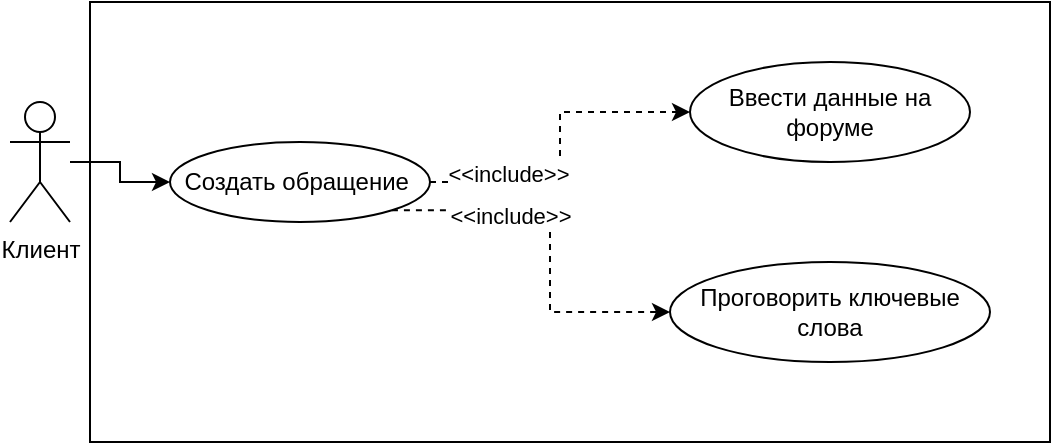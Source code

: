 <mxfile version="14.1.9" type="github" pages="5">
  <diagram id="HkhKTyQGsAA3Zcqfqv5n" name="Страница 1">
    <mxGraphModel dx="946" dy="645" grid="1" gridSize="10" guides="1" tooltips="1" connect="1" arrows="1" fold="1" page="1" pageScale="1" pageWidth="827" pageHeight="1169" math="0" shadow="0">
      <root>
        <mxCell id="0" />
        <mxCell id="1" parent="0" />
        <mxCell id="OR5a6WHwXuoUO3x659MV-1" value="" style="rounded=0;whiteSpace=wrap;html=1;" vertex="1" parent="1">
          <mxGeometry x="80" y="30" width="480" height="220" as="geometry" />
        </mxCell>
        <mxCell id="PxBFHjY-OFEHClyVO2kk-6" value="" style="edgeStyle=orthogonalEdgeStyle;rounded=0;orthogonalLoop=1;jettySize=auto;html=1;" edge="1" parent="1" source="PxBFHjY-OFEHClyVO2kk-1" target="PxBFHjY-OFEHClyVO2kk-2">
          <mxGeometry relative="1" as="geometry" />
        </mxCell>
        <mxCell id="PxBFHjY-OFEHClyVO2kk-1" value="Клиент" style="shape=umlActor;verticalLabelPosition=bottom;verticalAlign=top;html=1;outlineConnect=0;" vertex="1" parent="1">
          <mxGeometry x="40" y="80" width="30" height="60" as="geometry" />
        </mxCell>
        <mxCell id="PxBFHjY-OFEHClyVO2kk-7" value="" style="edgeStyle=orthogonalEdgeStyle;rounded=0;orthogonalLoop=1;jettySize=auto;html=1;dashed=1;" edge="1" parent="1" source="PxBFHjY-OFEHClyVO2kk-2" target="PxBFHjY-OFEHClyVO2kk-3">
          <mxGeometry relative="1" as="geometry" />
        </mxCell>
        <mxCell id="PxBFHjY-OFEHClyVO2kk-10" value="&amp;lt;&amp;lt;include&amp;gt;&amp;gt;" style="edgeLabel;html=1;align=center;verticalAlign=middle;resizable=0;points=[];" vertex="1" connectable="0" parent="PxBFHjY-OFEHClyVO2kk-7">
          <mxGeometry x="-0.531" y="4" relative="1" as="geometry">
            <mxPoint as="offset" />
          </mxGeometry>
        </mxCell>
        <mxCell id="PxBFHjY-OFEHClyVO2kk-8" style="edgeStyle=orthogonalEdgeStyle;rounded=0;orthogonalLoop=1;jettySize=auto;html=1;exitX=1;exitY=1;exitDx=0;exitDy=0;entryX=0;entryY=0.5;entryDx=0;entryDy=0;dashed=1;" edge="1" parent="1" source="PxBFHjY-OFEHClyVO2kk-2" target="PxBFHjY-OFEHClyVO2kk-4">
          <mxGeometry relative="1" as="geometry" />
        </mxCell>
        <mxCell id="PxBFHjY-OFEHClyVO2kk-9" value="&amp;lt;&amp;lt;include&amp;gt;&amp;gt;" style="edgeLabel;html=1;align=center;verticalAlign=middle;resizable=0;points=[];" vertex="1" connectable="0" parent="PxBFHjY-OFEHClyVO2kk-8">
          <mxGeometry x="-0.378" y="-3" relative="1" as="geometry">
            <mxPoint as="offset" />
          </mxGeometry>
        </mxCell>
        <mxCell id="PxBFHjY-OFEHClyVO2kk-2" value="Создать обращение&amp;nbsp;" style="ellipse;whiteSpace=wrap;html=1;" vertex="1" parent="1">
          <mxGeometry x="120" y="100" width="130" height="40" as="geometry" />
        </mxCell>
        <mxCell id="PxBFHjY-OFEHClyVO2kk-3" value="Ввести данные на форуме" style="ellipse;whiteSpace=wrap;html=1;" vertex="1" parent="1">
          <mxGeometry x="380" y="60" width="140" height="50" as="geometry" />
        </mxCell>
        <mxCell id="PxBFHjY-OFEHClyVO2kk-4" value="Проговорить ключевые слова" style="ellipse;whiteSpace=wrap;html=1;" vertex="1" parent="1">
          <mxGeometry x="370" y="160" width="160" height="50" as="geometry" />
        </mxCell>
      </root>
    </mxGraphModel>
  </diagram>
  <diagram id="sA_Wwr3Xqc-P4fK8aX5z" name="Страница 2">
    <mxGraphModel dx="946" dy="645" grid="1" gridSize="10" guides="1" tooltips="1" connect="1" arrows="1" fold="1" page="1" pageScale="1" pageWidth="827" pageHeight="1169" math="0" shadow="0">
      <root>
        <mxCell id="tqkzhXZoFvxtZNNO5ulY-0" />
        <mxCell id="tqkzhXZoFvxtZNNO5ulY-1" parent="tqkzhXZoFvxtZNNO5ulY-0" />
        <mxCell id="7jVLW3WLk7CrNPGDZKfb-19" value="" style="whiteSpace=wrap;html=1;aspect=fixed;" vertex="1" parent="tqkzhXZoFvxtZNNO5ulY-1">
          <mxGeometry x="160" y="110" width="390" height="390" as="geometry" />
        </mxCell>
        <mxCell id="7jVLW3WLk7CrNPGDZKfb-4" value="" style="edgeStyle=orthogonalEdgeStyle;rounded=0;orthogonalLoop=1;jettySize=auto;html=1;" edge="1" parent="tqkzhXZoFvxtZNNO5ulY-1" source="tqkzhXZoFvxtZNNO5ulY-2" target="7jVLW3WLk7CrNPGDZKfb-2">
          <mxGeometry relative="1" as="geometry" />
        </mxCell>
        <mxCell id="7jVLW3WLk7CrNPGDZKfb-15" style="edgeStyle=orthogonalEdgeStyle;rounded=0;orthogonalLoop=1;jettySize=auto;html=1;exitX=1;exitY=1;exitDx=0;exitDy=0;exitPerimeter=0;entryX=0;entryY=0.5;entryDx=0;entryDy=0;" edge="1" parent="tqkzhXZoFvxtZNNO5ulY-1" source="tqkzhXZoFvxtZNNO5ulY-2" target="7jVLW3WLk7CrNPGDZKfb-12">
          <mxGeometry relative="1" as="geometry" />
        </mxCell>
        <mxCell id="7jVLW3WLk7CrNPGDZKfb-18" style="edgeStyle=orthogonalEdgeStyle;rounded=0;orthogonalLoop=1;jettySize=auto;html=1;exitX=1;exitY=1;exitDx=0;exitDy=0;exitPerimeter=0;entryX=0;entryY=0.5;entryDx=0;entryDy=0;" edge="1" parent="tqkzhXZoFvxtZNNO5ulY-1" source="tqkzhXZoFvxtZNNO5ulY-2" target="7jVLW3WLk7CrNPGDZKfb-17">
          <mxGeometry relative="1" as="geometry" />
        </mxCell>
        <mxCell id="tqkzhXZoFvxtZNNO5ulY-2" value="ИИ" style="shape=umlActor;verticalLabelPosition=bottom;verticalAlign=top;html=1;outlineConnect=0;" vertex="1" parent="tqkzhXZoFvxtZNNO5ulY-1">
          <mxGeometry x="110" y="180" width="30" height="60" as="geometry" />
        </mxCell>
        <mxCell id="7jVLW3WLk7CrNPGDZKfb-0" value="Анализ введенных данных" style="ellipse;whiteSpace=wrap;html=1;" vertex="1" parent="tqkzhXZoFvxtZNNO5ulY-1">
          <mxGeometry x="380" y="130" width="120" height="70" as="geometry" />
        </mxCell>
        <mxCell id="7jVLW3WLk7CrNPGDZKfb-1" value="Анализ сказанных данных" style="ellipse;whiteSpace=wrap;html=1;" vertex="1" parent="tqkzhXZoFvxtZNNO5ulY-1">
          <mxGeometry x="380" y="230" width="120" height="80" as="geometry" />
        </mxCell>
        <mxCell id="7jVLW3WLk7CrNPGDZKfb-8" style="edgeStyle=orthogonalEdgeStyle;rounded=0;orthogonalLoop=1;jettySize=auto;html=1;exitX=1;exitY=1;exitDx=0;exitDy=0;dashed=1;" edge="1" parent="tqkzhXZoFvxtZNNO5ulY-1" source="7jVLW3WLk7CrNPGDZKfb-2" target="7jVLW3WLk7CrNPGDZKfb-1">
          <mxGeometry relative="1" as="geometry" />
        </mxCell>
        <mxCell id="7jVLW3WLk7CrNPGDZKfb-11" value="&amp;lt;&amp;lt;include&amp;gt;&amp;gt;" style="edgeLabel;html=1;align=center;verticalAlign=middle;resizable=0;points=[];" vertex="1" connectable="0" parent="7jVLW3WLk7CrNPGDZKfb-8">
          <mxGeometry x="-0.379" y="1" relative="1" as="geometry">
            <mxPoint as="offset" />
          </mxGeometry>
        </mxCell>
        <mxCell id="7jVLW3WLk7CrNPGDZKfb-9" style="edgeStyle=orthogonalEdgeStyle;rounded=0;orthogonalLoop=1;jettySize=auto;html=1;exitX=1;exitY=0;exitDx=0;exitDy=0;entryX=0;entryY=0.5;entryDx=0;entryDy=0;dashed=1;" edge="1" parent="tqkzhXZoFvxtZNNO5ulY-1" source="7jVLW3WLk7CrNPGDZKfb-2" target="7jVLW3WLk7CrNPGDZKfb-0">
          <mxGeometry relative="1" as="geometry" />
        </mxCell>
        <mxCell id="7jVLW3WLk7CrNPGDZKfb-10" value="&amp;lt;&amp;lt;include&amp;gt;&amp;gt;" style="edgeLabel;html=1;align=center;verticalAlign=middle;resizable=0;points=[];" vertex="1" connectable="0" parent="7jVLW3WLk7CrNPGDZKfb-9">
          <mxGeometry x="-0.264" y="-1" relative="1" as="geometry">
            <mxPoint as="offset" />
          </mxGeometry>
        </mxCell>
        <mxCell id="7jVLW3WLk7CrNPGDZKfb-2" value="Выявление проблемы&amp;nbsp;" style="ellipse;whiteSpace=wrap;html=1;" vertex="1" parent="tqkzhXZoFvxtZNNO5ulY-1">
          <mxGeometry x="180" y="185" width="110" height="50" as="geometry" />
        </mxCell>
        <mxCell id="7jVLW3WLk7CrNPGDZKfb-12" value="Переадресация на соответствующего специалиста" style="ellipse;whiteSpace=wrap;html=1;" vertex="1" parent="tqkzhXZoFvxtZNNO5ulY-1">
          <mxGeometry x="230" y="310" width="140" height="80" as="geometry" />
        </mxCell>
        <mxCell id="7jVLW3WLk7CrNPGDZKfb-17" value="Изменение статуса заявки" style="ellipse;whiteSpace=wrap;html=1;" vertex="1" parent="tqkzhXZoFvxtZNNO5ulY-1">
          <mxGeometry x="230" y="410" width="150" height="80" as="geometry" />
        </mxCell>
      </root>
    </mxGraphModel>
  </diagram>
  <diagram id="wdok5y2pMmLwObdvubXU" name="Страница 3">
    <mxGraphModel dx="946" dy="645" grid="1" gridSize="10" guides="1" tooltips="1" connect="1" arrows="1" fold="1" page="1" pageScale="1" pageWidth="827" pageHeight="1169" math="0" shadow="0">
      <root>
        <mxCell id="jVjbQvehcDowfjHLT7r4-0" />
        <mxCell id="jVjbQvehcDowfjHLT7r4-1" parent="jVjbQvehcDowfjHLT7r4-0" />
        <mxCell id="jVjbQvehcDowfjHLT7r4-16" value="" style="rounded=0;whiteSpace=wrap;html=1;dashed=1;" vertex="1" parent="jVjbQvehcDowfjHLT7r4-1">
          <mxGeometry x="170" y="70" width="490" height="390" as="geometry" />
        </mxCell>
        <mxCell id="jVjbQvehcDowfjHLT7r4-12" style="edgeStyle=orthogonalEdgeStyle;rounded=0;orthogonalLoop=1;jettySize=auto;html=1;exitX=1;exitY=0.333;exitDx=0;exitDy=0;exitPerimeter=0;entryX=0;entryY=0.5;entryDx=0;entryDy=0;" edge="1" parent="jVjbQvehcDowfjHLT7r4-1" source="jVjbQvehcDowfjHLT7r4-2" target="jVjbQvehcDowfjHLT7r4-3">
          <mxGeometry relative="1" as="geometry" />
        </mxCell>
        <mxCell id="jVjbQvehcDowfjHLT7r4-13" style="edgeStyle=orthogonalEdgeStyle;rounded=0;orthogonalLoop=1;jettySize=auto;html=1;exitX=1;exitY=0.333;exitDx=0;exitDy=0;exitPerimeter=0;entryX=0;entryY=0.5;entryDx=0;entryDy=0;" edge="1" parent="jVjbQvehcDowfjHLT7r4-1" source="jVjbQvehcDowfjHLT7r4-2" target="jVjbQvehcDowfjHLT7r4-5">
          <mxGeometry relative="1" as="geometry" />
        </mxCell>
        <mxCell id="jVjbQvehcDowfjHLT7r4-14" style="edgeStyle=orthogonalEdgeStyle;rounded=0;orthogonalLoop=1;jettySize=auto;html=1;exitX=0.5;exitY=0.5;exitDx=0;exitDy=0;exitPerimeter=0;entryX=0;entryY=0.5;entryDx=0;entryDy=0;" edge="1" parent="jVjbQvehcDowfjHLT7r4-1" source="jVjbQvehcDowfjHLT7r4-2" target="jVjbQvehcDowfjHLT7r4-4">
          <mxGeometry relative="1" as="geometry" />
        </mxCell>
        <mxCell id="jVjbQvehcDowfjHLT7r4-15" style="edgeStyle=orthogonalEdgeStyle;rounded=0;orthogonalLoop=1;jettySize=auto;html=1;exitX=0.5;exitY=0.5;exitDx=0;exitDy=0;exitPerimeter=0;entryX=0;entryY=0.5;entryDx=0;entryDy=0;" edge="1" parent="jVjbQvehcDowfjHLT7r4-1" source="jVjbQvehcDowfjHLT7r4-2" target="jVjbQvehcDowfjHLT7r4-7">
          <mxGeometry relative="1" as="geometry" />
        </mxCell>
        <mxCell id="jVjbQvehcDowfjHLT7r4-2" value="Консультант" style="shape=umlActor;verticalLabelPosition=bottom;verticalAlign=top;html=1;outlineConnect=0;" vertex="1" parent="jVjbQvehcDowfjHLT7r4-1">
          <mxGeometry x="120" y="160" width="30" height="60" as="geometry" />
        </mxCell>
        <mxCell id="jVjbQvehcDowfjHLT7r4-9" style="edgeStyle=orthogonalEdgeStyle;rounded=0;orthogonalLoop=1;jettySize=auto;html=1;exitX=1;exitY=0.5;exitDx=0;exitDy=0;dashed=1;" edge="1" parent="jVjbQvehcDowfjHLT7r4-1" source="jVjbQvehcDowfjHLT7r4-3" target="jVjbQvehcDowfjHLT7r4-8">
          <mxGeometry relative="1" as="geometry" />
        </mxCell>
        <mxCell id="jVjbQvehcDowfjHLT7r4-10" value="&amp;lt;&amp;lt;include&amp;gt;&amp;gt;" style="edgeLabel;html=1;align=center;verticalAlign=middle;resizable=0;points=[];" vertex="1" connectable="0" parent="jVjbQvehcDowfjHLT7r4-9">
          <mxGeometry x="-0.246" relative="1" as="geometry">
            <mxPoint as="offset" />
          </mxGeometry>
        </mxCell>
        <mxCell id="jVjbQvehcDowfjHLT7r4-3" value="Выявление вариантов решения проблемы" style="ellipse;whiteSpace=wrap;html=1;" vertex="1" parent="jVjbQvehcDowfjHLT7r4-1">
          <mxGeometry x="220" y="90" width="150" height="80" as="geometry" />
        </mxCell>
        <mxCell id="mdIfNqkQIbJqTUuoS9ew-5" value="&amp;lt;&amp;lt;include&amp;gt;&amp;gt;" style="edgeStyle=orthogonalEdgeStyle;rounded=0;orthogonalLoop=1;jettySize=auto;html=1;exitX=1;exitY=0.5;exitDx=0;exitDy=0;entryX=0;entryY=0.5;entryDx=0;entryDy=0;dashed=1;" edge="1" parent="jVjbQvehcDowfjHLT7r4-1" source="jVjbQvehcDowfjHLT7r4-4" target="mdIfNqkQIbJqTUuoS9ew-0">
          <mxGeometry relative="1" as="geometry" />
        </mxCell>
        <mxCell id="jVjbQvehcDowfjHLT7r4-4" value="Создание заявки на доработку" style="ellipse;whiteSpace=wrap;html=1;" vertex="1" parent="jVjbQvehcDowfjHLT7r4-1">
          <mxGeometry x="225" y="280" width="140" height="70" as="geometry" />
        </mxCell>
        <mxCell id="jVjbQvehcDowfjHLT7r4-11" value="&amp;lt;&amp;lt;include&amp;gt;&amp;gt;" style="edgeStyle=orthogonalEdgeStyle;rounded=0;orthogonalLoop=1;jettySize=auto;html=1;exitX=1;exitY=0.5;exitDx=0;exitDy=0;dashed=1;" edge="1" parent="jVjbQvehcDowfjHLT7r4-1" source="jVjbQvehcDowfjHLT7r4-5" target="jVjbQvehcDowfjHLT7r4-6">
          <mxGeometry relative="1" as="geometry" />
        </mxCell>
        <mxCell id="jVjbQvehcDowfjHLT7r4-5" value="Решение проблемы" style="ellipse;whiteSpace=wrap;html=1;" vertex="1" parent="jVjbQvehcDowfjHLT7r4-1">
          <mxGeometry x="235" y="200" width="120" height="50" as="geometry" />
        </mxCell>
        <mxCell id="mdIfNqkQIbJqTUuoS9ew-3" value="&amp;lt;&amp;lt;include&amp;gt;&amp;gt;" style="edgeStyle=orthogonalEdgeStyle;rounded=0;orthogonalLoop=1;jettySize=auto;html=1;exitX=0.5;exitY=1;exitDx=0;exitDy=0;entryX=0.5;entryY=0;entryDx=0;entryDy=0;dashed=1;" edge="1" parent="jVjbQvehcDowfjHLT7r4-1" source="jVjbQvehcDowfjHLT7r4-6" target="mdIfNqkQIbJqTUuoS9ew-1">
          <mxGeometry relative="1" as="geometry" />
        </mxCell>
        <mxCell id="jVjbQvehcDowfjHLT7r4-6" value="Закрытие заявки" style="ellipse;whiteSpace=wrap;html=1;" vertex="1" parent="jVjbQvehcDowfjHLT7r4-1">
          <mxGeometry x="470" y="190" width="120" height="50" as="geometry" />
        </mxCell>
        <mxCell id="jVjbQvehcDowfjHLT7r4-7" value="Просмотр поступающих обращений(форум)" style="ellipse;whiteSpace=wrap;html=1;" vertex="1" parent="jVjbQvehcDowfjHLT7r4-1">
          <mxGeometry x="205" y="370" width="160" height="70" as="geometry" />
        </mxCell>
        <mxCell id="jVjbQvehcDowfjHLT7r4-8" value="Запись вариантов в обращение&amp;nbsp;" style="ellipse;whiteSpace=wrap;html=1;" vertex="1" parent="jVjbQvehcDowfjHLT7r4-1">
          <mxGeometry x="490" y="110" width="120" height="60" as="geometry" />
        </mxCell>
        <mxCell id="mdIfNqkQIbJqTUuoS9ew-0" value="Отправка сообщений ИИ на изменение статуса заявки &quot;Доработка&quot;" style="ellipse;whiteSpace=wrap;html=1;" vertex="1" parent="jVjbQvehcDowfjHLT7r4-1">
          <mxGeometry x="425" y="365" width="190" height="80" as="geometry" />
        </mxCell>
        <mxCell id="mdIfNqkQIbJqTUuoS9ew-1" value="Отправка сообщений ИИ на изменение статуса заявки &quot;Закрыта&quot;" style="ellipse;whiteSpace=wrap;html=1;" vertex="1" parent="jVjbQvehcDowfjHLT7r4-1">
          <mxGeometry x="420" y="270" width="190" height="80" as="geometry" />
        </mxCell>
      </root>
    </mxGraphModel>
  </diagram>
  <diagram id="ip8KmViZ6RvVPV2Ag_xe" name="Страница 4">
    <mxGraphModel dx="946" dy="645" grid="1" gridSize="10" guides="1" tooltips="1" connect="1" arrows="1" fold="1" page="1" pageScale="1" pageWidth="827" pageHeight="1169" math="0" shadow="0">
      <root>
        <mxCell id="qFQ-zpx6MLso_4vTLoXi-0" />
        <mxCell id="qFQ-zpx6MLso_4vTLoXi-1" parent="qFQ-zpx6MLso_4vTLoXi-0" />
        <mxCell id="Yw4ypSo8r8vUBTqJCcV8-5" value="" style="rounded=0;whiteSpace=wrap;html=1;" vertex="1" parent="qFQ-zpx6MLso_4vTLoXi-1">
          <mxGeometry x="160" y="30" width="530" height="410" as="geometry" />
        </mxCell>
        <mxCell id="ZMH0aBFHQhIzlJJhg2JF-0" style="edgeStyle=orthogonalEdgeStyle;rounded=0;orthogonalLoop=1;jettySize=auto;html=1;" edge="1" parent="qFQ-zpx6MLso_4vTLoXi-1" target="y4RWcP0ZQA3uu0xv18eu-1">
          <mxGeometry relative="1" as="geometry">
            <mxPoint x="140" y="120" as="sourcePoint" />
          </mxGeometry>
        </mxCell>
        <mxCell id="ZMH0aBFHQhIzlJJhg2JF-1" style="edgeStyle=orthogonalEdgeStyle;rounded=0;orthogonalLoop=1;jettySize=auto;html=1;entryX=0;entryY=0.5;entryDx=0;entryDy=0;" edge="1" parent="qFQ-zpx6MLso_4vTLoXi-1" target="y4RWcP0ZQA3uu0xv18eu-2">
          <mxGeometry relative="1" as="geometry">
            <mxPoint x="140" y="120" as="sourcePoint" />
          </mxGeometry>
        </mxCell>
        <mxCell id="ZMH0aBFHQhIzlJJhg2JF-3" style="edgeStyle=orthogonalEdgeStyle;rounded=0;orthogonalLoop=1;jettySize=auto;html=1;entryX=0;entryY=0.5;entryDx=0;entryDy=0;" edge="1" parent="qFQ-zpx6MLso_4vTLoXi-1" target="y4RWcP0ZQA3uu0xv18eu-4">
          <mxGeometry relative="1" as="geometry">
            <mxPoint x="130" y="200" as="sourcePoint" />
            <Array as="points">
              <mxPoint x="130" y="280" />
              <mxPoint x="185" y="280" />
              <mxPoint x="185" y="320" />
            </Array>
          </mxGeometry>
        </mxCell>
        <mxCell id="qFQ-zpx6MLso_4vTLoXi-2" value="Руководитель" style="shape=umlActor;verticalLabelPosition=bottom;verticalAlign=top;html=1;outlineConnect=0;" vertex="1" parent="qFQ-zpx6MLso_4vTLoXi-1">
          <mxGeometry x="100" y="100" width="30" height="60" as="geometry" />
        </mxCell>
        <mxCell id="y4RWcP0ZQA3uu0xv18eu-1" value="Анализ завяки на доработку обращения" style="ellipse;whiteSpace=wrap;html=1;" vertex="1" parent="qFQ-zpx6MLso_4vTLoXi-1">
          <mxGeometry x="250" y="40" width="150" height="90" as="geometry" />
        </mxCell>
        <mxCell id="Yw4ypSo8r8vUBTqJCcV8-0" style="edgeStyle=orthogonalEdgeStyle;rounded=0;orthogonalLoop=1;jettySize=auto;html=1;exitX=1;exitY=0;exitDx=0;exitDy=0;entryX=0;entryY=0;entryDx=0;entryDy=0;dashed=1;" edge="1" parent="qFQ-zpx6MLso_4vTLoXi-1" source="y4RWcP0ZQA3uu0xv18eu-2" target="y4RWcP0ZQA3uu0xv18eu-3">
          <mxGeometry relative="1" as="geometry" />
        </mxCell>
        <mxCell id="Yw4ypSo8r8vUBTqJCcV8-1" value="&amp;lt;&amp;lt;extend&amp;gt;&amp;gt;" style="edgeLabel;html=1;align=center;verticalAlign=middle;resizable=0;points=[];" vertex="1" connectable="0" parent="Yw4ypSo8r8vUBTqJCcV8-0">
          <mxGeometry x="-0.197" y="1" relative="1" as="geometry">
            <mxPoint as="offset" />
          </mxGeometry>
        </mxCell>
        <mxCell id="Yw4ypSo8r8vUBTqJCcV8-3" style="edgeStyle=orthogonalEdgeStyle;rounded=0;orthogonalLoop=1;jettySize=auto;html=1;exitX=1;exitY=1;exitDx=0;exitDy=0;entryX=0;entryY=0.5;entryDx=0;entryDy=0;dashed=1;" edge="1" parent="qFQ-zpx6MLso_4vTLoXi-1" source="y4RWcP0ZQA3uu0xv18eu-2" target="Yw4ypSo8r8vUBTqJCcV8-2">
          <mxGeometry relative="1" as="geometry" />
        </mxCell>
        <mxCell id="Yw4ypSo8r8vUBTqJCcV8-4" value="&amp;lt;&amp;lt;extend&amp;gt;&amp;gt;" style="edgeLabel;html=1;align=center;verticalAlign=middle;resizable=0;points=[];" vertex="1" connectable="0" parent="Yw4ypSo8r8vUBTqJCcV8-3">
          <mxGeometry x="-0.118" y="-3" relative="1" as="geometry">
            <mxPoint as="offset" />
          </mxGeometry>
        </mxCell>
        <mxCell id="y4RWcP0ZQA3uu0xv18eu-2" value="Принятие решения о целесобразности доработки обращения&amp;nbsp;" style="ellipse;whiteSpace=wrap;html=1;" vertex="1" parent="qFQ-zpx6MLso_4vTLoXi-1">
          <mxGeometry x="234" y="150" width="180" height="90" as="geometry" />
        </mxCell>
        <mxCell id="y4RWcP0ZQA3uu0xv18eu-3" value="Выполнение доработки" style="ellipse;whiteSpace=wrap;html=1;" vertex="1" parent="qFQ-zpx6MLso_4vTLoXi-1">
          <mxGeometry x="520" y="140" width="110" height="60" as="geometry" />
        </mxCell>
        <mxCell id="giMd3Pp9JjlvRrn87YoK-1" value="&amp;lt;&amp;lt;include&amp;gt;&amp;gt;" style="edgeStyle=orthogonalEdgeStyle;rounded=0;orthogonalLoop=1;jettySize=auto;html=1;dashed=1;" edge="1" parent="qFQ-zpx6MLso_4vTLoXi-1" source="y4RWcP0ZQA3uu0xv18eu-4" target="giMd3Pp9JjlvRrn87YoK-0">
          <mxGeometry relative="1" as="geometry" />
        </mxCell>
        <mxCell id="y4RWcP0ZQA3uu0xv18eu-4" value="Закрытие заявки" style="ellipse;whiteSpace=wrap;html=1;" vertex="1" parent="qFQ-zpx6MLso_4vTLoXi-1">
          <mxGeometry x="269" y="290" width="110" height="60" as="geometry" />
        </mxCell>
        <mxCell id="giMd3Pp9JjlvRrn87YoK-0" value="Отправка сообщений ИИ на изменение статуса заявки &quot;Закрыта&quot;" style="ellipse;whiteSpace=wrap;html=1;" vertex="1" parent="qFQ-zpx6MLso_4vTLoXi-1">
          <mxGeometry x="470" y="300" width="190" height="80" as="geometry" />
        </mxCell>
        <mxCell id="Yw4ypSo8r8vUBTqJCcV8-2" value="Решение о закрытии заявки" style="ellipse;whiteSpace=wrap;html=1;" vertex="1" parent="qFQ-zpx6MLso_4vTLoXi-1">
          <mxGeometry x="520" y="210" width="110" height="60" as="geometry" />
        </mxCell>
      </root>
    </mxGraphModel>
  </diagram>
  <diagram id="sMJLFlDxLa5HUAgFuvKR" name="Страница 5">
    <mxGraphModel dx="946" dy="645" grid="1" gridSize="10" guides="1" tooltips="1" connect="1" arrows="1" fold="1" page="1" pageScale="1" pageWidth="827" pageHeight="1169" math="0" shadow="0">
      <root>
        <mxCell id="ZxwO4vpM5B57SJ0HDmBL-0" />
        <mxCell id="ZxwO4vpM5B57SJ0HDmBL-1" parent="ZxwO4vpM5B57SJ0HDmBL-0" />
        <mxCell id="ZxwO4vpM5B57SJ0HDmBL-2" value="Диаграмма компонентов" style="rounded=0;whiteSpace=wrap;html=1;" vertex="1" parent="ZxwO4vpM5B57SJ0HDmBL-1">
          <mxGeometry x="210" y="40" width="380" height="40" as="geometry" />
        </mxCell>
        <mxCell id="ZxwO4vpM5B57SJ0HDmBL-3" value="Форма заполнения на форуме " style="shape=module;align=left;spacingLeft=20;align=center;verticalAlign=top;" vertex="1" parent="ZxwO4vpM5B57SJ0HDmBL-1">
          <mxGeometry x="265" y="100" width="210" height="40" as="geometry" />
        </mxCell>
        <mxCell id="ZxwO4vpM5B57SJ0HDmBL-5" value="Заявка" style="shape=module;align=left;spacingLeft=20;align=center;verticalAlign=top;" vertex="1" parent="ZxwO4vpM5B57SJ0HDmBL-1">
          <mxGeometry x="350" y="230" width="100" height="50" as="geometry" />
        </mxCell>
        <mxCell id="ZxwO4vpM5B57SJ0HDmBL-14" style="edgeStyle=orthogonalEdgeStyle;rounded=0;orthogonalLoop=1;jettySize=auto;html=1;exitX=0.25;exitY=1;exitDx=0;exitDy=0;entryX=0.5;entryY=0;entryDx=0;entryDy=0;dashed=1;startArrow=classicThin;startFill=1;" edge="1" parent="ZxwO4vpM5B57SJ0HDmBL-1" source="ZxwO4vpM5B57SJ0HDmBL-6" target="ZxwO4vpM5B57SJ0HDmBL-9">
          <mxGeometry relative="1" as="geometry" />
        </mxCell>
        <mxCell id="A5UlFVFNCoQ7y2K7elgl-2" style="edgeStyle=orthogonalEdgeStyle;rounded=0;orthogonalLoop=1;jettySize=auto;html=1;exitX=1;exitY=0.25;exitDx=0;exitDy=0;entryX=0.2;entryY=0.7;entryDx=0;entryDy=0;entryPerimeter=0;dashed=1;startArrow=none;startFill=0;endArrow=none;endFill=0;" edge="1" parent="ZxwO4vpM5B57SJ0HDmBL-1" source="ZxwO4vpM5B57SJ0HDmBL-6" target="ZxwO4vpM5B57SJ0HDmBL-17">
          <mxGeometry relative="1" as="geometry" />
        </mxCell>
        <mxCell id="ZxwO4vpM5B57SJ0HDmBL-6" value="Обработчик &#xa;информации(ИИ)" style="shape=module;align=left;spacingLeft=20;align=center;verticalAlign=top;" vertex="1" parent="ZxwO4vpM5B57SJ0HDmBL-1">
          <mxGeometry x="100" y="260" width="165" height="50" as="geometry" />
        </mxCell>
        <mxCell id="ZxwO4vpM5B57SJ0HDmBL-9" value="БД" style="shape=datastore;whiteSpace=wrap;html=1;" vertex="1" parent="ZxwO4vpM5B57SJ0HDmBL-1">
          <mxGeometry x="80" y="350" width="60" height="60" as="geometry" />
        </mxCell>
        <mxCell id="ZxwO4vpM5B57SJ0HDmBL-16" value="" style="rounded=0;orthogonalLoop=1;jettySize=auto;html=1;endArrow=halfCircle;endFill=0;endSize=6;strokeWidth=1;dashed=1;exitX=0;exitY=0;exitDx=0;exitDy=15;exitPerimeter=0;" edge="1" parent="ZxwO4vpM5B57SJ0HDmBL-1" source="ZxwO4vpM5B57SJ0HDmBL-5">
          <mxGeometry relative="1" as="geometry">
            <mxPoint x="310" y="255" as="sourcePoint" />
            <mxPoint x="290" y="255" as="targetPoint" />
          </mxGeometry>
        </mxCell>
        <mxCell id="ZxwO4vpM5B57SJ0HDmBL-17" value="" style="ellipse;whiteSpace=wrap;html=1;fontFamily=Helvetica;fontSize=12;fontColor=#000000;align=center;strokeColor=#000000;fillColor=#ffffff;points=[];aspect=fixed;resizable=0;" vertex="1" parent="ZxwO4vpM5B57SJ0HDmBL-1">
          <mxGeometry x="285" y="250" width="10" height="10" as="geometry" />
        </mxCell>
        <mxCell id="A5UlFVFNCoQ7y2K7elgl-0" value="Модуль голосового&#xa;помощника" style="shape=module;align=left;spacingLeft=20;align=center;verticalAlign=top;" vertex="1" parent="ZxwO4vpM5B57SJ0HDmBL-1">
          <mxGeometry x="80" y="150" width="150" height="50" as="geometry" />
        </mxCell>
        <mxCell id="A5UlFVFNCoQ7y2K7elgl-6" value="" style="rounded=0;orthogonalLoop=1;jettySize=auto;html=1;endArrow=none;endFill=0;dashed=1;exitX=1;exitY=1;exitDx=0;exitDy=0;" edge="1" target="A5UlFVFNCoQ7y2K7elgl-8" parent="ZxwO4vpM5B57SJ0HDmBL-1" source="A5UlFVFNCoQ7y2K7elgl-0">
          <mxGeometry relative="1" as="geometry">
            <mxPoint x="350" y="325" as="sourcePoint" />
          </mxGeometry>
        </mxCell>
        <mxCell id="A5UlFVFNCoQ7y2K7elgl-7" value="" style="rounded=0;orthogonalLoop=1;jettySize=auto;html=1;endArrow=halfCircle;endFill=0;endSize=6;strokeWidth=1;dashed=1;exitX=0;exitY=0;exitDx=10;exitDy=0;exitPerimeter=0;entryX=1.2;entryY=0.7;entryDx=0;entryDy=0;entryPerimeter=0;" edge="1" target="A5UlFVFNCoQ7y2K7elgl-8" parent="ZxwO4vpM5B57SJ0HDmBL-1" source="ZxwO4vpM5B57SJ0HDmBL-5">
          <mxGeometry relative="1" as="geometry">
            <mxPoint x="390" y="325" as="sourcePoint" />
            <mxPoint x="290" y="220" as="targetPoint" />
          </mxGeometry>
        </mxCell>
        <mxCell id="A5UlFVFNCoQ7y2K7elgl-8" value="" style="ellipse;whiteSpace=wrap;html=1;fontFamily=Helvetica;fontSize=12;fontColor=#000000;align=center;strokeColor=#000000;fillColor=#ffffff;points=[];aspect=fixed;resizable=0;" vertex="1" parent="ZxwO4vpM5B57SJ0HDmBL-1">
          <mxGeometry x="285" y="210" width="10" height="10" as="geometry" />
        </mxCell>
        <mxCell id="A5UlFVFNCoQ7y2K7elgl-9" value="Обращение&#xa;на доработку" style="shape=module;align=left;spacingLeft=20;align=center;verticalAlign=top;" vertex="1" parent="ZxwO4vpM5B57SJ0HDmBL-1">
          <mxGeometry x="570" y="220" width="120" height="50" as="geometry" />
        </mxCell>
        <mxCell id="A5UlFVFNCoQ7y2K7elgl-13" value="" style="rounded=0;orthogonalLoop=1;jettySize=auto;html=1;endArrow=none;endFill=0;dashed=1;" edge="1" target="A5UlFVFNCoQ7y2K7elgl-15" parent="ZxwO4vpM5B57SJ0HDmBL-1" source="ZxwO4vpM5B57SJ0HDmBL-5">
          <mxGeometry relative="1" as="geometry">
            <mxPoint x="515" y="255" as="sourcePoint" />
          </mxGeometry>
        </mxCell>
        <mxCell id="A5UlFVFNCoQ7y2K7elgl-14" value="" style="rounded=0;orthogonalLoop=1;jettySize=auto;html=1;endArrow=halfCircle;endFill=0;entryX=0.5;entryY=0.5;entryDx=0;entryDy=0;endSize=6;strokeWidth=1;dashed=1;exitX=0;exitY=0;exitDx=0;exitDy=35;exitPerimeter=0;" edge="1" target="A5UlFVFNCoQ7y2K7elgl-15" parent="ZxwO4vpM5B57SJ0HDmBL-1" source="A5UlFVFNCoQ7y2K7elgl-9">
          <mxGeometry relative="1" as="geometry">
            <mxPoint x="555" y="255" as="sourcePoint" />
          </mxGeometry>
        </mxCell>
        <mxCell id="A5UlFVFNCoQ7y2K7elgl-15" value="" style="ellipse;whiteSpace=wrap;html=1;fontFamily=Helvetica;fontSize=12;fontColor=#000000;align=center;strokeColor=#000000;fillColor=#ffffff;points=[];aspect=fixed;resizable=0;" vertex="1" parent="ZxwO4vpM5B57SJ0HDmBL-1">
          <mxGeometry x="530" y="250" width="10" height="10" as="geometry" />
        </mxCell>
        <mxCell id="A5UlFVFNCoQ7y2K7elgl-27" style="edgeStyle=orthogonalEdgeStyle;rounded=0;orthogonalLoop=1;jettySize=auto;html=1;exitX=0;exitY=0;exitDx=0;exitDy=15;exitPerimeter=0;entryX=1;entryY=0.7;entryDx=0;entryDy=0;dashed=1;startArrow=classic;startFill=1;endArrow=classic;endFill=1;" edge="1" parent="ZxwO4vpM5B57SJ0HDmBL-1" source="A5UlFVFNCoQ7y2K7elgl-16" target="ZxwO4vpM5B57SJ0HDmBL-9">
          <mxGeometry relative="1" as="geometry" />
        </mxCell>
        <mxCell id="A5UlFVFNCoQ7y2K7elgl-16" value="интерфейс &#xa;для консультанта" style="shape=module;align=left;spacingLeft=20;align=center;verticalAlign=top;" vertex="1" parent="ZxwO4vpM5B57SJ0HDmBL-1">
          <mxGeometry x="315" y="400" width="170" height="50" as="geometry" />
        </mxCell>
        <mxCell id="A5UlFVFNCoQ7y2K7elgl-28" style="edgeStyle=orthogonalEdgeStyle;rounded=0;orthogonalLoop=1;jettySize=auto;html=1;exitX=0.25;exitY=1;exitDx=0;exitDy=0;entryX=0.5;entryY=1;entryDx=0;entryDy=0;dashed=1;startArrow=classic;startFill=1;endArrow=classic;endFill=1;" edge="1" parent="ZxwO4vpM5B57SJ0HDmBL-1" source="A5UlFVFNCoQ7y2K7elgl-17" target="ZxwO4vpM5B57SJ0HDmBL-9">
          <mxGeometry relative="1" as="geometry" />
        </mxCell>
        <mxCell id="A5UlFVFNCoQ7y2K7elgl-17" value="интерфейс &#xa;для руководителя" style="shape=module;align=left;spacingLeft=20;align=center;verticalAlign=top;" vertex="1" parent="ZxwO4vpM5B57SJ0HDmBL-1">
          <mxGeometry x="545" y="390" width="170" height="50" as="geometry" />
        </mxCell>
        <mxCell id="A5UlFVFNCoQ7y2K7elgl-18" value="" style="rounded=0;orthogonalLoop=1;jettySize=auto;html=1;endArrow=none;endFill=0;dashed=1;" edge="1" target="A5UlFVFNCoQ7y2K7elgl-20" parent="ZxwO4vpM5B57SJ0HDmBL-1" source="ZxwO4vpM5B57SJ0HDmBL-5">
          <mxGeometry relative="1" as="geometry">
            <mxPoint x="380" y="365" as="sourcePoint" />
          </mxGeometry>
        </mxCell>
        <mxCell id="A5UlFVFNCoQ7y2K7elgl-19" value="" style="rounded=0;orthogonalLoop=1;jettySize=auto;html=1;endArrow=halfCircle;endFill=0;entryX=0.5;entryY=0.5;entryDx=0;entryDy=0;endSize=6;strokeWidth=1;dashed=1;exitX=0.5;exitY=0;exitDx=0;exitDy=0;" edge="1" target="A5UlFVFNCoQ7y2K7elgl-20" parent="ZxwO4vpM5B57SJ0HDmBL-1" source="A5UlFVFNCoQ7y2K7elgl-16">
          <mxGeometry relative="1" as="geometry">
            <mxPoint x="420" y="365" as="sourcePoint" />
          </mxGeometry>
        </mxCell>
        <mxCell id="A5UlFVFNCoQ7y2K7elgl-20" value="" style="ellipse;whiteSpace=wrap;html=1;fontFamily=Helvetica;fontSize=12;fontColor=#000000;align=center;strokeColor=#000000;fillColor=#ffffff;points=[];aspect=fixed;resizable=0;" vertex="1" parent="ZxwO4vpM5B57SJ0HDmBL-1">
          <mxGeometry x="395" y="360" width="10" height="10" as="geometry" />
        </mxCell>
        <mxCell id="A5UlFVFNCoQ7y2K7elgl-21" value="" style="rounded=0;orthogonalLoop=1;jettySize=auto;html=1;endArrow=none;endFill=0;dashed=1;" edge="1" target="A5UlFVFNCoQ7y2K7elgl-23" parent="ZxwO4vpM5B57SJ0HDmBL-1" source="A5UlFVFNCoQ7y2K7elgl-9">
          <mxGeometry relative="1" as="geometry">
            <mxPoint x="610" y="355" as="sourcePoint" />
          </mxGeometry>
        </mxCell>
        <mxCell id="A5UlFVFNCoQ7y2K7elgl-22" value="" style="rounded=0;orthogonalLoop=1;jettySize=auto;html=1;endArrow=halfCircle;endFill=0;entryX=0.5;entryY=0.5;entryDx=0;entryDy=0;endSize=6;strokeWidth=1;dashed=1;exitX=0.25;exitY=0;exitDx=0;exitDy=0;" edge="1" target="A5UlFVFNCoQ7y2K7elgl-23" parent="ZxwO4vpM5B57SJ0HDmBL-1" source="A5UlFVFNCoQ7y2K7elgl-17">
          <mxGeometry relative="1" as="geometry">
            <mxPoint x="650" y="355" as="sourcePoint" />
          </mxGeometry>
        </mxCell>
        <mxCell id="A5UlFVFNCoQ7y2K7elgl-23" value="" style="ellipse;whiteSpace=wrap;html=1;fontFamily=Helvetica;fontSize=12;fontColor=#000000;align=center;strokeColor=#000000;fillColor=#ffffff;points=[];aspect=fixed;resizable=0;" vertex="1" parent="ZxwO4vpM5B57SJ0HDmBL-1">
          <mxGeometry x="625" y="350" width="10" height="10" as="geometry" />
        </mxCell>
        <mxCell id="A5UlFVFNCoQ7y2K7elgl-24" value="" style="rounded=0;orthogonalLoop=1;jettySize=auto;html=1;endArrow=none;endFill=0;dashed=1;" edge="1" target="A5UlFVFNCoQ7y2K7elgl-26" parent="ZxwO4vpM5B57SJ0HDmBL-1" source="ZxwO4vpM5B57SJ0HDmBL-3">
          <mxGeometry relative="1" as="geometry">
            <mxPoint x="505" y="140" as="sourcePoint" />
          </mxGeometry>
        </mxCell>
        <mxCell id="A5UlFVFNCoQ7y2K7elgl-25" value="" style="rounded=0;orthogonalLoop=1;jettySize=auto;html=1;endArrow=halfCircle;endFill=0;entryX=0.5;entryY=0.5;entryDx=0;entryDy=0;endSize=6;strokeWidth=1;dashed=1;exitX=0.57;exitY=0.02;exitDx=0;exitDy=0;exitPerimeter=0;" edge="1" target="A5UlFVFNCoQ7y2K7elgl-26" parent="ZxwO4vpM5B57SJ0HDmBL-1" source="ZxwO4vpM5B57SJ0HDmBL-5">
          <mxGeometry relative="1" as="geometry">
            <mxPoint x="545" y="140" as="sourcePoint" />
          </mxGeometry>
        </mxCell>
        <mxCell id="A5UlFVFNCoQ7y2K7elgl-26" value="" style="ellipse;whiteSpace=wrap;html=1;fontFamily=Helvetica;fontSize=12;fontColor=#000000;align=center;strokeColor=#000000;fillColor=#ffffff;points=[];aspect=fixed;resizable=0;" vertex="1" parent="ZxwO4vpM5B57SJ0HDmBL-1">
          <mxGeometry x="520" y="135" width="10" height="10" as="geometry" />
        </mxCell>
      </root>
    </mxGraphModel>
  </diagram>
</mxfile>
